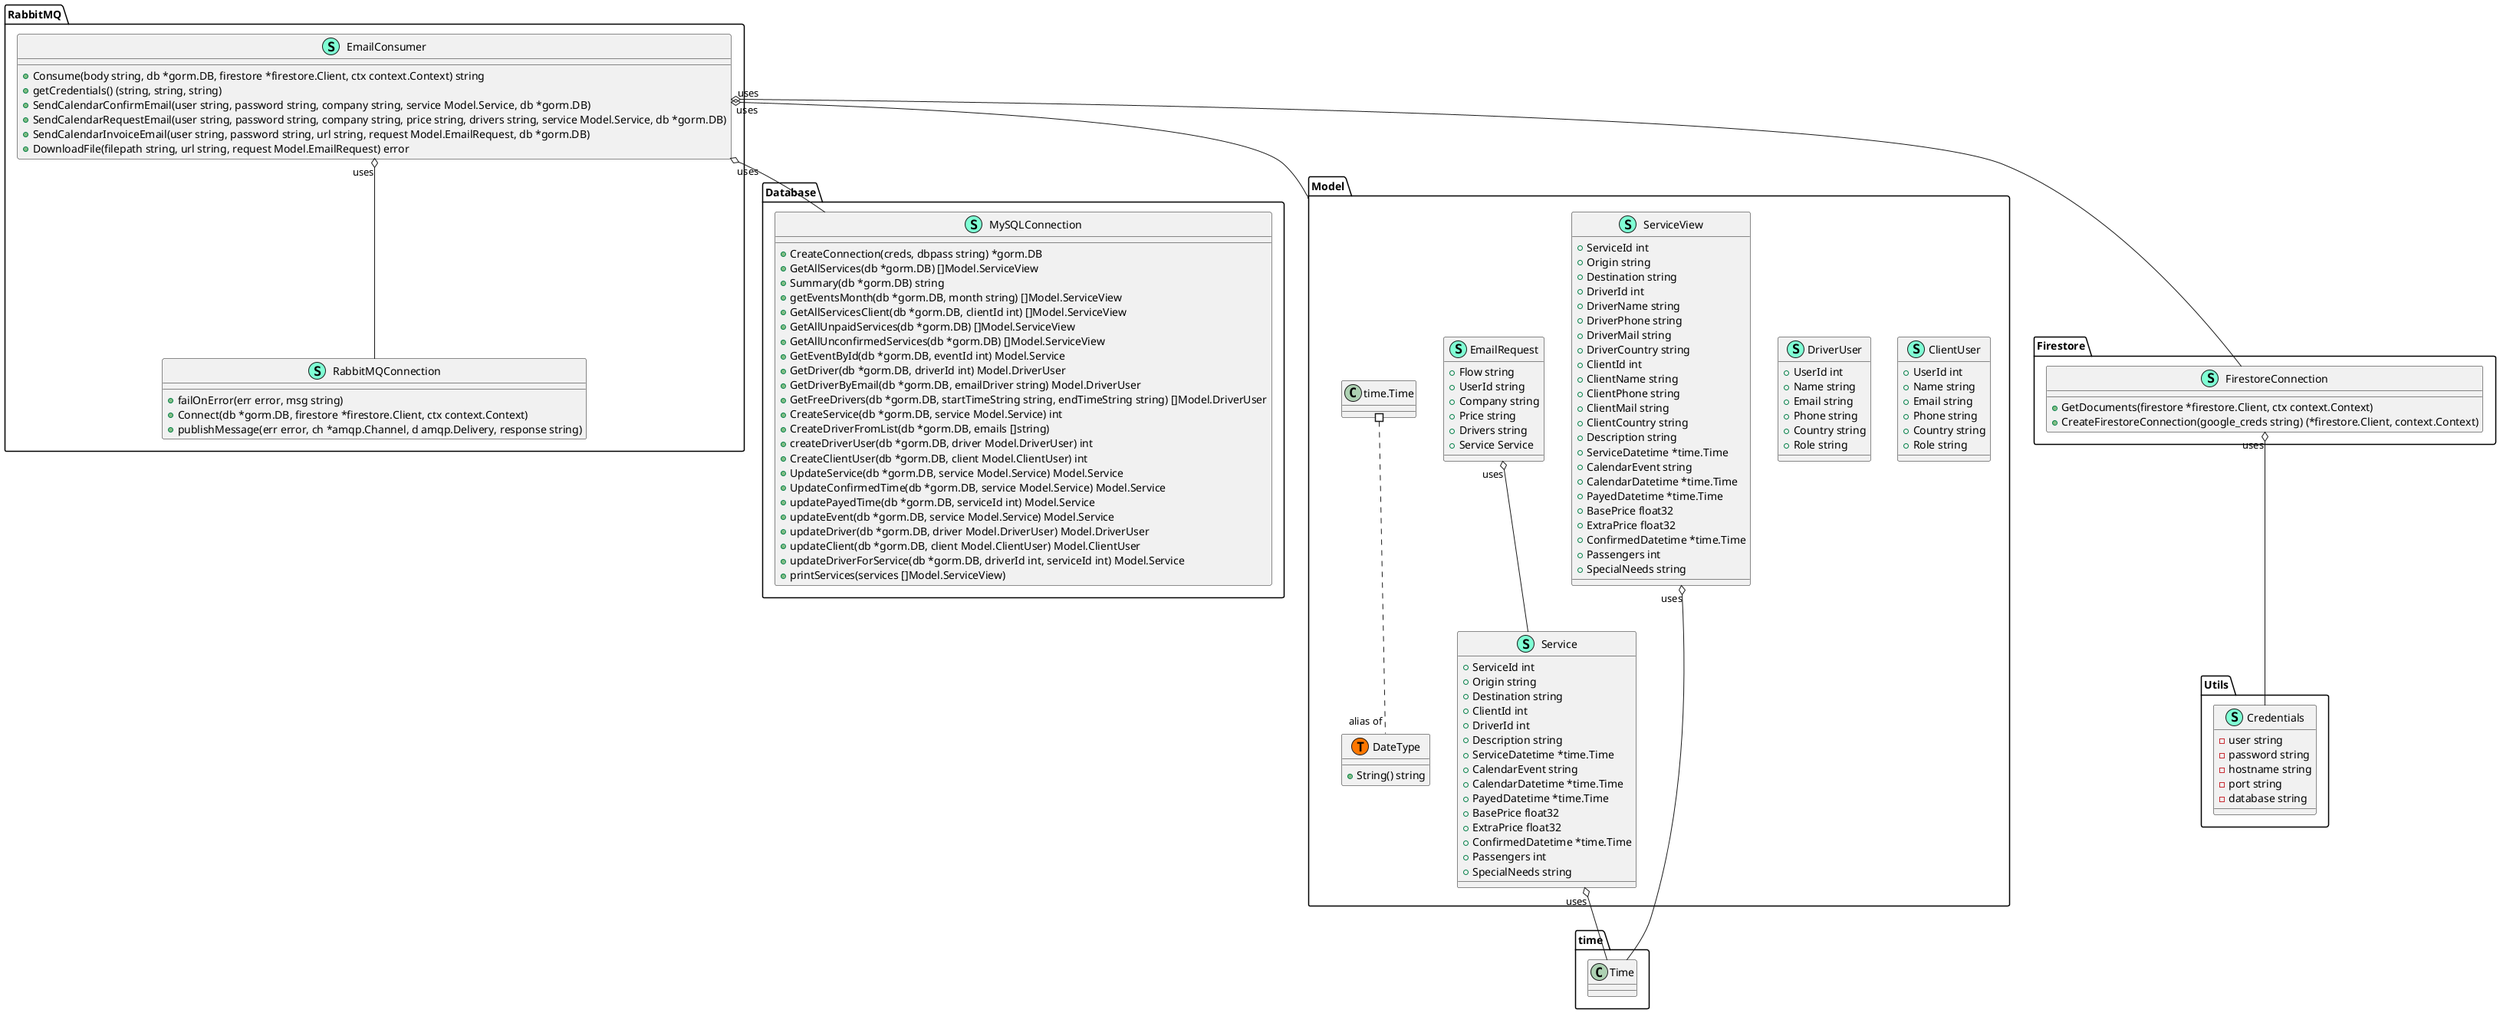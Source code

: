 @startuml
namespace Database {
    class MySQLConnection << (S,Aquamarine) >> {
        + CreateConnection(creds, dbpass string) *gorm.DB
        + GetAllServices(db *gorm.DB) []Model.ServiceView
        + Summary(db *gorm.DB) string
        + getEventsMonth(db *gorm.DB, month string) []Model.ServiceView
        + GetAllServicesClient(db *gorm.DB, clientId int) []Model.ServiceView
        + GetAllUnpaidServices(db *gorm.DB) []Model.ServiceView
        + GetAllUnconfirmedServices(db *gorm.DB) []Model.ServiceView
        + GetEventById(db *gorm.DB, eventId int) Model.Service
        + GetDriver(db *gorm.DB, driverId int) Model.DriverUser
        + GetDriverByEmail(db *gorm.DB, emailDriver string) Model.DriverUser
        + GetFreeDrivers(db *gorm.DB, startTimeString string, endTimeString string) []Model.DriverUser
        + CreateService(db *gorm.DB, service Model.Service) int
        + CreateDriverFromList(db *gorm.DB, emails []string)
        + createDriverUser(db *gorm.DB, driver Model.DriverUser) int
        + CreateClientUser(db *gorm.DB, client Model.ClientUser) int
        + UpdateService(db *gorm.DB, service Model.Service) Model.Service
        + UpdateConfirmedTime(db *gorm.DB, service Model.Service) Model.Service
        + updatePayedTime(db *gorm.DB, serviceId int) Model.Service
        + updateEvent(db *gorm.DB, service Model.Service) Model.Service
        + updateDriver(db *gorm.DB, driver Model.DriverUser) Model.DriverUser
        + updateClient(db *gorm.DB, client Model.ClientUser) Model.ClientUser
        + updateDriverForService(db *gorm.DB, driverId int, serviceId int) Model.Service
        + printServices(services []Model.ServiceView)
    }
}



namespace Firestore {
    class FirestoreConnection << (S,Aquamarine) >> {
        + GetDocuments(firestore *firestore.Client, ctx context.Context)
        + CreateFirestoreConnection(google_creds string) (*firestore.Client, context.Context)
    }
}



namespace Model {
    class ClientUser << (S,Aquamarine) >> {
        + UserId int
        + Name string
        + Email string
        + Phone string
        + Country string
        + Role string

    }
    class DateType << (S,Aquamarine) >> {
        + String() string

    }
    class DriverUser << (S,Aquamarine) >> {
        + UserId int
        + Name string
        + Email string
        + Phone string
        + Country string
        + Role string

    }
    class EmailRequest << (S,Aquamarine) >> {
        + Flow string
        + UserId string
        + Company string
        + Price string
        + Drivers string
        + Service Service

    }
    class Model.DateType << (T, #FF7700) >>  {
    }
    class Service << (S,Aquamarine) >> {
        + ServiceId int
        + Origin string
        + Destination string
        + ClientId int
        + DriverId int
        + Description string
        + ServiceDatetime *time.Time
        + CalendarEvent string
        + CalendarDatetime *time.Time
        + PayedDatetime *time.Time
        + BasePrice float32
        + ExtraPrice float32
        + ConfirmedDatetime *time.Time
        + Passengers int
        + SpecialNeeds string

    }
    class ServiceView << (S,Aquamarine) >> {
        + ServiceId int
        + Origin string
        + Destination string
        + DriverId int
        + DriverName string
        + DriverPhone string
        + DriverMail string
        + DriverCountry string
        + ClientId int
        + ClientName string
        + ClientPhone string
        + ClientMail string
        + ClientCountry string
        + Description string
        + ServiceDatetime *time.Time
        + CalendarEvent string
        + CalendarDatetime *time.Time
        + PayedDatetime *time.Time
        + BasePrice float32
        + ExtraPrice float32
        + ConfirmedDatetime *time.Time
        + Passengers int
        + SpecialNeeds string

    }
    class "time.Time" as timeTime {
        'This class was created so that we can correctly have an alias pointing to this name. Since it contains dots that can break namespaces
    }
}


"Model.EmailRequest""uses" o-- "Model.Service"
"Model.Service""uses" o-- "time.Time"
"Model.ServiceView""uses" o-- "time.Time"
"RabbitMQ.EmailConsumer""uses" o-- "Database.MySQLConnection"
"RabbitMQ.EmailConsumer""uses" o-- "RabbitMQ.RabbitMQConnection"
"RabbitMQ.EmailConsumer""uses" o-- "Firestore.FirestoreConnection"
"RabbitMQ.EmailConsumer""uses" o-- "Model"
"Firestore.FirestoreConnection""uses" o-- "Utils.Credentials"

namespace RabbitMQ {
    class EmailConsumer << (S,Aquamarine) >> {
        + Consume(body string, db *gorm.DB, firestore *firestore.Client, ctx context.Context) string
        + getCredentials() (string, string, string)
        + SendCalendarConfirmEmail(user string, password string, company string, service Model.Service, db *gorm.DB)
        + SendCalendarRequestEmail(user string, password string, company string, price string, drivers string, service Model.Service, db *gorm.DB)
        + SendCalendarInvoiceEmail(user string, password string, url string, request Model.EmailRequest, db *gorm.DB)
        + DownloadFile(filepath string, url string, request Model.EmailRequest) error
    }
    class RabbitMQConnection << (S,Aquamarine) >> {
        + failOnError(err error, msg string)
        + Connect(db *gorm.DB, firestore *firestore.Client, ctx context.Context)
        + publishMessage(err error, ch *amqp.Channel, d amqp.Delivery, response string)
    }
}



namespace Utils {
    class Credentials << (S,Aquamarine) >> {
        - user string
        - password string
        - hostname string
        - port string
        - database string
    }
}



"Model.timeTime" #.. "alias of""Model.DateType"
@enduml
